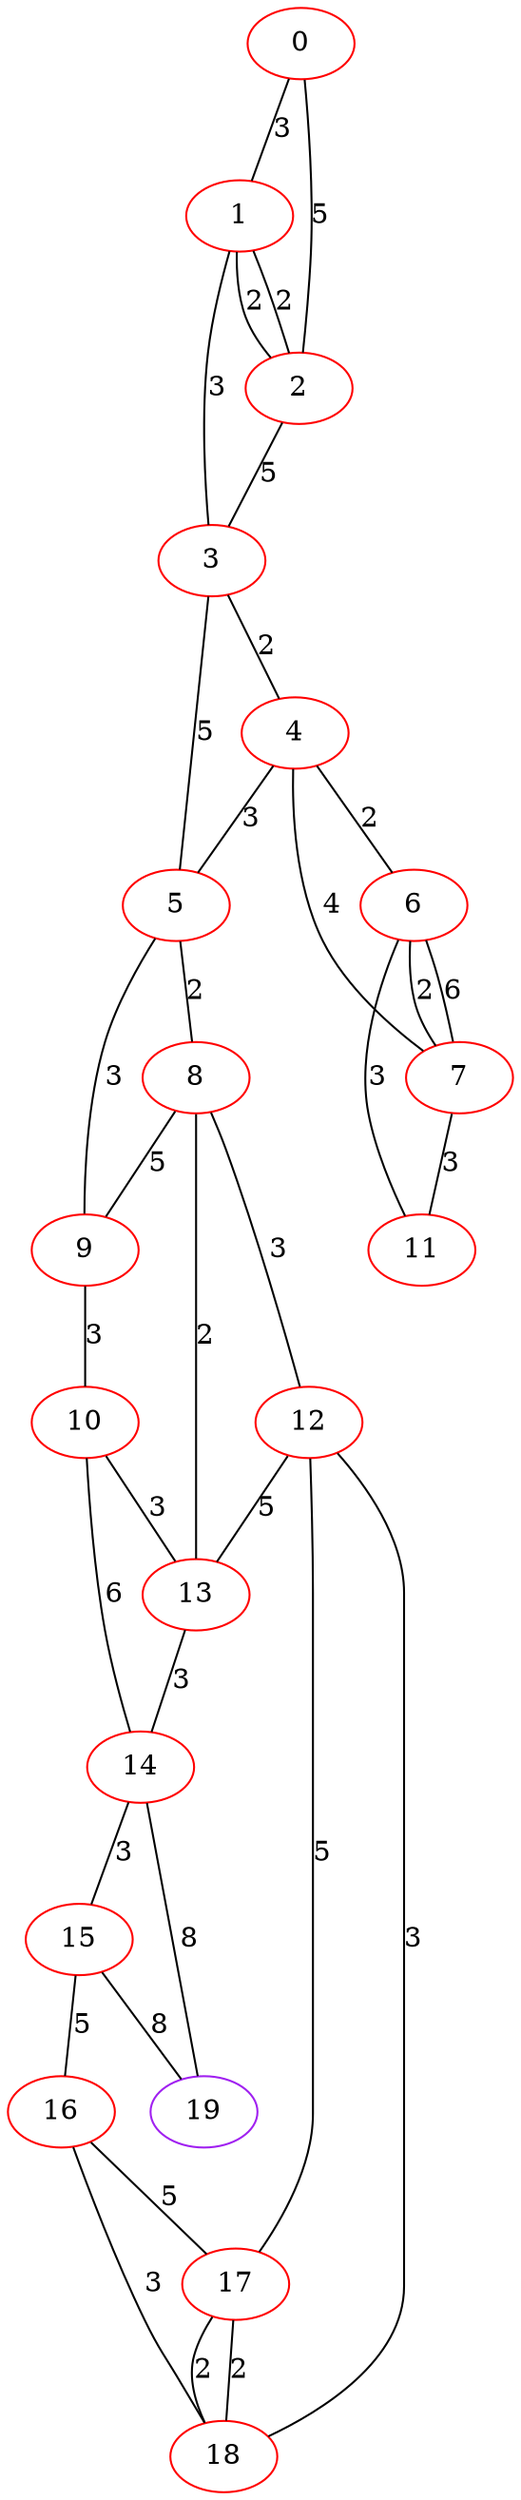 graph "" {
0 [color=red, weight=1];
1 [color=red, weight=1];
2 [color=red, weight=1];
3 [color=red, weight=1];
4 [color=red, weight=1];
5 [color=red, weight=1];
6 [color=red, weight=1];
7 [color=red, weight=1];
8 [color=red, weight=1];
9 [color=red, weight=1];
10 [color=red, weight=1];
11 [color=red, weight=1];
12 [color=red, weight=1];
13 [color=red, weight=1];
14 [color=red, weight=1];
15 [color=red, weight=1];
16 [color=red, weight=1];
17 [color=red, weight=1];
18 [color=red, weight=1];
19 [color=purple, weight=4];
0 -- 1  [key=0, label=3];
0 -- 2  [key=0, label=5];
1 -- 2  [key=0, label=2];
1 -- 2  [key=1, label=2];
1 -- 3  [key=0, label=3];
2 -- 3  [key=0, label=5];
3 -- 4  [key=0, label=2];
3 -- 5  [key=0, label=5];
4 -- 5  [key=0, label=3];
4 -- 6  [key=0, label=2];
4 -- 7  [key=0, label=4];
5 -- 8  [key=0, label=2];
5 -- 9  [key=0, label=3];
6 -- 11  [key=0, label=3];
6 -- 7  [key=0, label=6];
6 -- 7  [key=1, label=2];
7 -- 11  [key=0, label=3];
8 -- 9  [key=0, label=5];
8 -- 12  [key=0, label=3];
8 -- 13  [key=0, label=2];
9 -- 10  [key=0, label=3];
10 -- 13  [key=0, label=3];
10 -- 14  [key=0, label=6];
12 -- 17  [key=0, label=5];
12 -- 18  [key=0, label=3];
12 -- 13  [key=0, label=5];
13 -- 14  [key=0, label=3];
14 -- 19  [key=0, label=8];
14 -- 15  [key=0, label=3];
15 -- 16  [key=0, label=5];
15 -- 19  [key=0, label=8];
16 -- 17  [key=0, label=5];
16 -- 18  [key=0, label=3];
17 -- 18  [key=0, label=2];
17 -- 18  [key=1, label=2];
}
